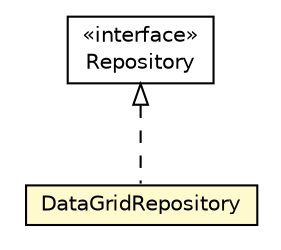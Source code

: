 #!/usr/local/bin/dot
#
# Class diagram 
# Generated by UMLGraph version 5.1 (http://www.umlgraph.org/)
#

digraph G {
	edge [fontname="Helvetica",fontsize=10,labelfontname="Helvetica",labelfontsize=10];
	node [fontname="Helvetica",fontsize=10,shape=plaintext];
	nodesep=0.25;
	ranksep=0.5;
	// pt.ist.fenixframework.backend.jvstm.repository.Repository
	c113234 [label=<<table title="pt.ist.fenixframework.backend.jvstm.repository.Repository" border="0" cellborder="1" cellspacing="0" cellpadding="2" port="p" href="../repository/Repository.html">
		<tr><td><table border="0" cellspacing="0" cellpadding="1">
<tr><td align="center" balign="center"> &#171;interface&#187; </td></tr>
<tr><td align="center" balign="center"> Repository </td></tr>
		</table></td></tr>
		</table>>, fontname="Helvetica", fontcolor="black", fontsize=10.0];
	// pt.ist.fenixframework.backend.jvstm.datagrid.DataGridRepository
	c113245 [label=<<table title="pt.ist.fenixframework.backend.jvstm.datagrid.DataGridRepository" border="0" cellborder="1" cellspacing="0" cellpadding="2" port="p" bgcolor="lemonChiffon" href="./DataGridRepository.html">
		<tr><td><table border="0" cellspacing="0" cellpadding="1">
<tr><td align="center" balign="center"> DataGridRepository </td></tr>
		</table></td></tr>
		</table>>, fontname="Helvetica", fontcolor="black", fontsize=10.0];
	//pt.ist.fenixframework.backend.jvstm.datagrid.DataGridRepository implements pt.ist.fenixframework.backend.jvstm.repository.Repository
	c113234:p -> c113245:p [dir=back,arrowtail=empty,style=dashed];
}

